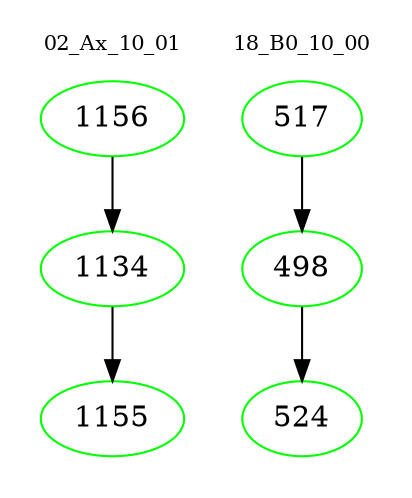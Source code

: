 digraph{
subgraph cluster_0 {
color = white
label = "02_Ax_10_01";
fontsize=10;
T0_1156 [label="1156", color="green"]
T0_1156 -> T0_1134 [color="black"]
T0_1134 [label="1134", color="green"]
T0_1134 -> T0_1155 [color="black"]
T0_1155 [label="1155", color="green"]
}
subgraph cluster_1 {
color = white
label = "18_B0_10_00";
fontsize=10;
T1_517 [label="517", color="green"]
T1_517 -> T1_498 [color="black"]
T1_498 [label="498", color="green"]
T1_498 -> T1_524 [color="black"]
T1_524 [label="524", color="green"]
}
}
